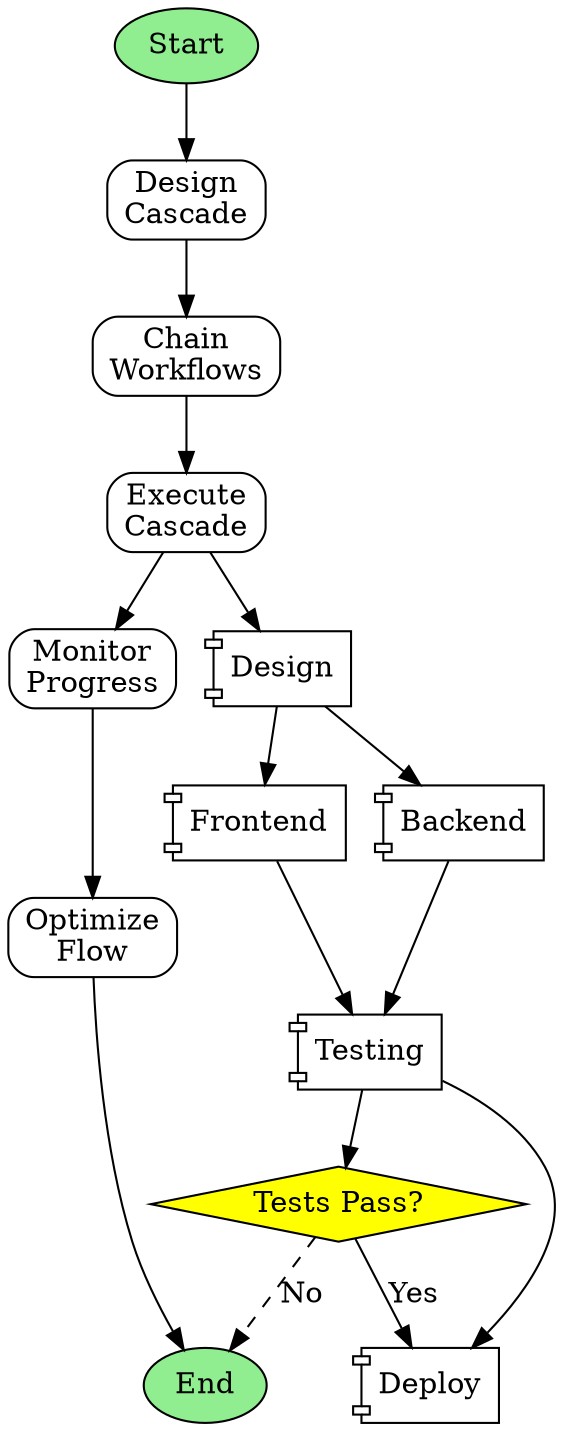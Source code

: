 digraph CascadeOrchestrator {
  rankdir=TB;
  node [shape=box, style=rounded];

  start [label="Start", shape=ellipse, fillcolor=lightgreen, style=filled];
  p1 [label="Design\nCascade"];
  p2 [label="Chain\nWorkflows"];
  p3 [label="Execute\nCascade"];
  p4 [label="Monitor\nProgress"];
  p5 [label="Optimize\nFlow"];
  end [label="End", shape=ellipse, fillcolor=lightgreen, style=filled];

  design [label="Design", shape=component];
  backend [label="Backend", shape=component];
  frontend [label="Frontend", shape=component];
  testing [label="Testing", shape=component];
  deploy [label="Deploy", shape=component];

  start -> p1 -> p2 -> p3 -> p4 -> p5 -> end;

  p3 -> design -> backend -> testing -> deploy;
  design -> frontend -> testing;

  condition [label="Tests Pass?", shape=diamond, fillcolor=yellow, style=filled];
  testing -> condition;
  condition -> deploy [label="Yes"];
  condition -> end [label="No", style=dashed];
}
